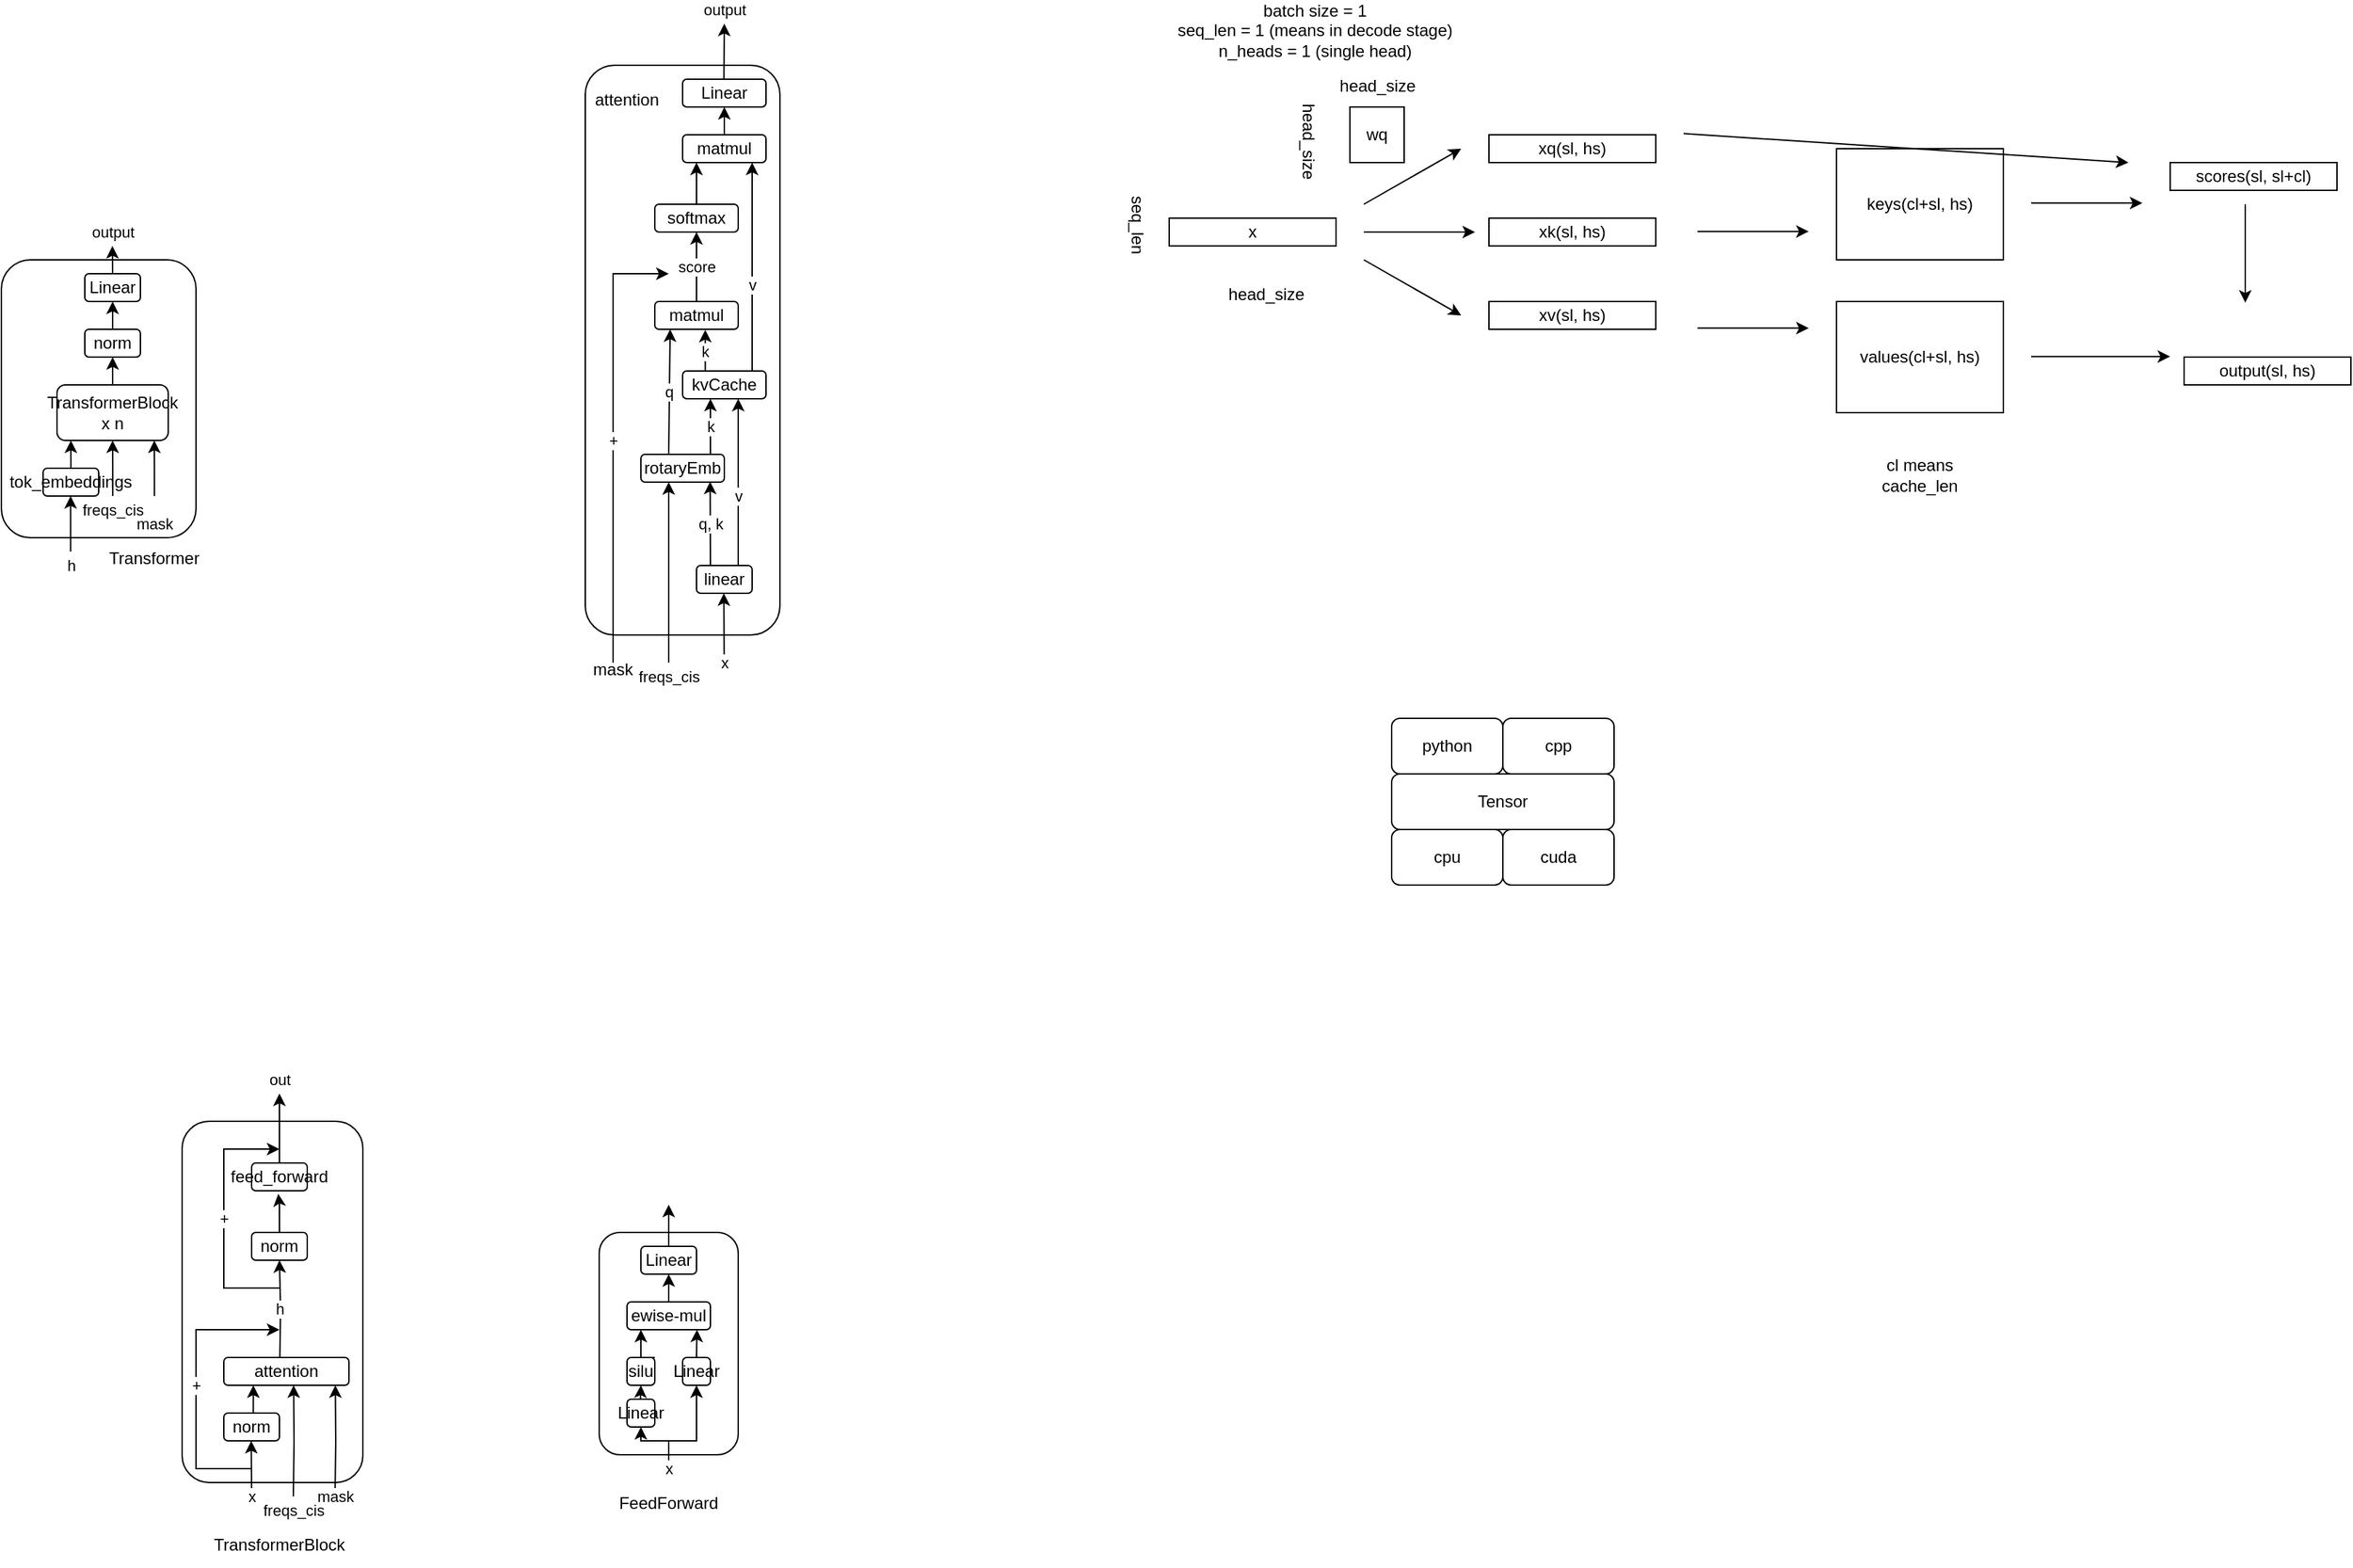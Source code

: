<mxfile version="24.8.3">
  <diagram name="Page-1" id="f--vMnmFEGBGMo8ZGAFD">
    <mxGraphModel dx="1034" dy="554" grid="1" gridSize="10" guides="1" tooltips="1" connect="1" arrows="1" fold="1" page="1" pageScale="1" pageWidth="827" pageHeight="1169" math="0" shadow="0">
      <root>
        <mxCell id="0" />
        <mxCell id="1" parent="0" />
        <mxCell id="bqHvNz_Pqj1NmZ8sPgHQ-62" value="freqs_cis" style="edgeStyle=orthogonalEdgeStyle;rounded=0;orthogonalLoop=1;jettySize=auto;html=1;exitX=0.75;exitY=1;exitDx=0;exitDy=0;entryX=0.75;entryY=1;entryDx=0;entryDy=0;" parent="1" edge="1">
          <mxGeometry x="-1" y="-10" relative="1" as="geometry">
            <mxPoint x="250.21" y="1000" as="targetPoint" />
            <mxPoint x="249.998" y="1080" as="sourcePoint" />
            <mxPoint x="-10" y="10" as="offset" />
          </mxGeometry>
        </mxCell>
        <mxCell id="bqHvNz_Pqj1NmZ8sPgHQ-64" value="h" style="edgeStyle=orthogonalEdgeStyle;rounded=0;orthogonalLoop=1;jettySize=auto;html=1;exitX=0.5;exitY=0;exitDx=0;exitDy=0;" parent="1" edge="1">
          <mxGeometry x="0.008" relative="1" as="geometry">
            <mxPoint x="240" y="910" as="targetPoint" />
            <mxPoint x="240.29" y="980" as="sourcePoint" />
            <mxPoint as="offset" />
          </mxGeometry>
        </mxCell>
        <mxCell id="bqHvNz_Pqj1NmZ8sPgHQ-1" value="attention" style="rounded=1;whiteSpace=wrap;html=1;" parent="1" vertex="1">
          <mxGeometry x="200" y="980" width="90" height="20" as="geometry" />
        </mxCell>
        <mxCell id="bqHvNz_Pqj1NmZ8sPgHQ-2" value="x" style="endArrow=classic;html=1;rounded=0;" parent="1" edge="1">
          <mxGeometry x="-1" width="50" height="50" relative="1" as="geometry">
            <mxPoint x="220" y="1080" as="sourcePoint" />
            <mxPoint x="219.7" y="1040" as="targetPoint" />
            <mxPoint as="offset" />
          </mxGeometry>
        </mxCell>
        <mxCell id="bqHvNz_Pqj1NmZ8sPgHQ-59" style="edgeStyle=orthogonalEdgeStyle;rounded=0;orthogonalLoop=1;jettySize=auto;html=1;exitX=0.5;exitY=0;exitDx=0;exitDy=0;entryX=0.25;entryY=1;entryDx=0;entryDy=0;" parent="1" edge="1">
          <mxGeometry relative="1" as="geometry">
            <mxPoint x="218.74" y="1020" as="sourcePoint" />
            <mxPoint x="221.24" y="1000" as="targetPoint" />
          </mxGeometry>
        </mxCell>
        <mxCell id="bqHvNz_Pqj1NmZ8sPgHQ-14" value="norm" style="rounded=1;whiteSpace=wrap;html=1;" parent="1" vertex="1">
          <mxGeometry x="200" y="1020" width="40" height="20" as="geometry" />
        </mxCell>
        <mxCell id="bqHvNz_Pqj1NmZ8sPgHQ-17" value="" style="rounded=1;whiteSpace=wrap;html=1;fillColor=none;" parent="1" vertex="1">
          <mxGeometry x="460" y="50" width="140" height="410" as="geometry" />
        </mxCell>
        <mxCell id="bqHvNz_Pqj1NmZ8sPgHQ-18" value="attention" style="text;strokeColor=none;align=center;fillColor=none;html=1;verticalAlign=middle;whiteSpace=wrap;rounded=0;" parent="1" vertex="1">
          <mxGeometry x="460" y="60" width="60" height="30" as="geometry" />
        </mxCell>
        <mxCell id="bqHvNz_Pqj1NmZ8sPgHQ-19" value="x" style="edgeStyle=none;orthogonalLoop=1;jettySize=auto;html=1;rounded=0;" parent="1" edge="1">
          <mxGeometry x="-1" width="80" relative="1" as="geometry">
            <mxPoint x="559.9" y="480" as="sourcePoint" />
            <mxPoint x="559.67" y="430" as="targetPoint" />
            <Array as="points" />
            <mxPoint as="offset" />
          </mxGeometry>
        </mxCell>
        <mxCell id="bqHvNz_Pqj1NmZ8sPgHQ-20" value="freqs_cis" style="edgeStyle=none;orthogonalLoop=1;jettySize=auto;html=1;rounded=0;" parent="1" edge="1">
          <mxGeometry x="-1" y="-10" width="80" relative="1" as="geometry">
            <mxPoint x="520" y="480" as="sourcePoint" />
            <mxPoint x="520" y="350" as="targetPoint" />
            <Array as="points" />
            <mxPoint x="-10" y="10" as="offset" />
          </mxGeometry>
        </mxCell>
        <mxCell id="bqHvNz_Pqj1NmZ8sPgHQ-21" value="+" style="edgeStyle=none;orthogonalLoop=1;jettySize=auto;html=1;rounded=0;" parent="1" edge="1">
          <mxGeometry width="80" relative="1" as="geometry">
            <mxPoint x="480" y="480" as="sourcePoint" />
            <mxPoint x="520" y="200" as="targetPoint" />
            <Array as="points">
              <mxPoint x="480" y="340" />
              <mxPoint x="480" y="200" />
            </Array>
            <mxPoint as="offset" />
          </mxGeometry>
        </mxCell>
        <mxCell id="bqHvNz_Pqj1NmZ8sPgHQ-23" value="linear" style="rounded=1;whiteSpace=wrap;html=1;fillColor=none;" parent="1" vertex="1">
          <mxGeometry x="540" y="410" width="40" height="20" as="geometry" />
        </mxCell>
        <mxCell id="bqHvNz_Pqj1NmZ8sPgHQ-28" value="q, k" style="edgeStyle=none;orthogonalLoop=1;jettySize=auto;html=1;rounded=0;entryX=0.83;entryY=0.983;entryDx=0;entryDy=0;entryPerimeter=0;" parent="1" target="bqHvNz_Pqj1NmZ8sPgHQ-30" edge="1">
          <mxGeometry x="0.0" width="80" relative="1" as="geometry">
            <mxPoint x="550" y="410" as="sourcePoint" />
            <mxPoint x="550.28" y="390" as="targetPoint" />
            <Array as="points" />
            <mxPoint as="offset" />
          </mxGeometry>
        </mxCell>
        <mxCell id="bqHvNz_Pqj1NmZ8sPgHQ-29" value="v" style="edgeStyle=none;orthogonalLoop=1;jettySize=auto;html=1;rounded=0;" parent="1" edge="1">
          <mxGeometry x="-0.167" width="80" relative="1" as="geometry">
            <mxPoint x="570" y="410" as="sourcePoint" />
            <mxPoint x="570" y="290" as="targetPoint" />
            <Array as="points" />
            <mxPoint as="offset" />
          </mxGeometry>
        </mxCell>
        <mxCell id="bqHvNz_Pqj1NmZ8sPgHQ-39" value="q" style="edgeStyle=orthogonalEdgeStyle;rounded=0;orthogonalLoop=1;jettySize=auto;html=1;exitX=0.25;exitY=0;exitDx=0;exitDy=0;entryX=0.184;entryY=1.001;entryDx=0;entryDy=0;entryPerimeter=0;" parent="1" target="bqHvNz_Pqj1NmZ8sPgHQ-41" edge="1">
          <mxGeometry relative="1" as="geometry">
            <mxPoint x="520" y="250" as="targetPoint" />
            <mxPoint x="520" y="330" as="sourcePoint" />
          </mxGeometry>
        </mxCell>
        <mxCell id="bqHvNz_Pqj1NmZ8sPgHQ-30" value="rotaryEmb" style="rounded=1;whiteSpace=wrap;html=1;fillColor=none;" parent="1" vertex="1">
          <mxGeometry x="500" y="330" width="60" height="20" as="geometry" />
        </mxCell>
        <mxCell id="bqHvNz_Pqj1NmZ8sPgHQ-36" value="k" style="edgeStyle=none;orthogonalLoop=1;jettySize=auto;html=1;rounded=0;" parent="1" edge="1">
          <mxGeometry width="80" relative="1" as="geometry">
            <mxPoint x="550" y="330" as="sourcePoint" />
            <mxPoint x="550" y="290" as="targetPoint" />
            <Array as="points" />
            <mxPoint as="offset" />
          </mxGeometry>
        </mxCell>
        <mxCell id="bqHvNz_Pqj1NmZ8sPgHQ-40" value="k" style="edgeStyle=orthogonalEdgeStyle;rounded=0;orthogonalLoop=1;jettySize=auto;html=1;exitX=0.25;exitY=0;exitDx=0;exitDy=0;entryX=0.605;entryY=1.018;entryDx=0;entryDy=0;entryPerimeter=0;" parent="1" source="bqHvNz_Pqj1NmZ8sPgHQ-37" target="bqHvNz_Pqj1NmZ8sPgHQ-41" edge="1">
          <mxGeometry relative="1" as="geometry">
            <mxPoint x="545.286" y="250" as="targetPoint" />
          </mxGeometry>
        </mxCell>
        <mxCell id="bqHvNz_Pqj1NmZ8sPgHQ-37" value="kvCache" style="rounded=1;whiteSpace=wrap;html=1;fillColor=none;" parent="1" vertex="1">
          <mxGeometry x="530" y="270" width="60" height="20" as="geometry" />
        </mxCell>
        <mxCell id="bqHvNz_Pqj1NmZ8sPgHQ-42" value="score" style="edgeStyle=orthogonalEdgeStyle;rounded=0;orthogonalLoop=1;jettySize=auto;html=1;exitX=0.5;exitY=0;exitDx=0;exitDy=0;" parent="1" source="bqHvNz_Pqj1NmZ8sPgHQ-41" edge="1">
          <mxGeometry relative="1" as="geometry">
            <mxPoint x="540" y="170" as="targetPoint" />
          </mxGeometry>
        </mxCell>
        <mxCell id="bqHvNz_Pqj1NmZ8sPgHQ-41" value="matmul" style="rounded=1;whiteSpace=wrap;html=1;fillColor=none;" parent="1" vertex="1">
          <mxGeometry x="510" y="220" width="60" height="20" as="geometry" />
        </mxCell>
        <mxCell id="bqHvNz_Pqj1NmZ8sPgHQ-45" style="edgeStyle=orthogonalEdgeStyle;rounded=0;orthogonalLoop=1;jettySize=auto;html=1;exitX=0.5;exitY=0;exitDx=0;exitDy=0;" parent="1" source="bqHvNz_Pqj1NmZ8sPgHQ-43" edge="1">
          <mxGeometry relative="1" as="geometry">
            <mxPoint x="540" y="120" as="targetPoint" />
          </mxGeometry>
        </mxCell>
        <mxCell id="bqHvNz_Pqj1NmZ8sPgHQ-43" value="softmax" style="rounded=1;whiteSpace=wrap;html=1;fillColor=none;" parent="1" vertex="1">
          <mxGeometry x="510" y="150" width="60" height="20" as="geometry" />
        </mxCell>
        <mxCell id="bqHvNz_Pqj1NmZ8sPgHQ-44" value="v" style="edgeStyle=none;orthogonalLoop=1;jettySize=auto;html=1;rounded=0;" parent="1" edge="1">
          <mxGeometry x="-0.167" width="80" relative="1" as="geometry">
            <mxPoint x="580" y="270" as="sourcePoint" />
            <mxPoint x="580" y="120" as="targetPoint" />
            <Array as="points" />
            <mxPoint as="offset" />
          </mxGeometry>
        </mxCell>
        <mxCell id="bqHvNz_Pqj1NmZ8sPgHQ-47" style="edgeStyle=orthogonalEdgeStyle;rounded=0;orthogonalLoop=1;jettySize=auto;html=1;exitX=0.5;exitY=0;exitDx=0;exitDy=0;" parent="1" source="bqHvNz_Pqj1NmZ8sPgHQ-46" edge="1">
          <mxGeometry relative="1" as="geometry">
            <mxPoint x="560" y="80" as="targetPoint" />
          </mxGeometry>
        </mxCell>
        <mxCell id="bqHvNz_Pqj1NmZ8sPgHQ-46" value="matmul" style="rounded=1;whiteSpace=wrap;html=1;fillColor=none;" parent="1" vertex="1">
          <mxGeometry x="530" y="100" width="60" height="20" as="geometry" />
        </mxCell>
        <mxCell id="bqHvNz_Pqj1NmZ8sPgHQ-50" value="Linear" style="rounded=1;whiteSpace=wrap;html=1;fillColor=none;" parent="1" vertex="1">
          <mxGeometry x="530" y="60" width="60" height="20" as="geometry" />
        </mxCell>
        <mxCell id="bqHvNz_Pqj1NmZ8sPgHQ-56" value="output" style="edgeStyle=none;orthogonalLoop=1;jettySize=auto;html=1;rounded=0;" parent="1" edge="1">
          <mxGeometry x="1" y="10" width="80" relative="1" as="geometry">
            <mxPoint x="559.72" y="60" as="sourcePoint" />
            <mxPoint x="560" y="20" as="targetPoint" />
            <Array as="points" />
            <mxPoint x="10" y="-10" as="offset" />
          </mxGeometry>
        </mxCell>
        <mxCell id="bqHvNz_Pqj1NmZ8sPgHQ-63" value="mask" style="edgeStyle=orthogonalEdgeStyle;rounded=0;orthogonalLoop=1;jettySize=auto;html=1;exitX=0.75;exitY=1;exitDx=0;exitDy=0;entryX=0.75;entryY=1;entryDx=0;entryDy=0;" parent="1" edge="1">
          <mxGeometry x="-1" relative="1" as="geometry">
            <mxPoint x="280.21" y="1000" as="targetPoint" />
            <mxPoint x="279.998" y="1080" as="sourcePoint" />
            <mxPoint as="offset" />
          </mxGeometry>
        </mxCell>
        <mxCell id="bqHvNz_Pqj1NmZ8sPgHQ-65" value="+" style="edgeStyle=none;orthogonalLoop=1;jettySize=auto;html=1;rounded=0;" parent="1" edge="1">
          <mxGeometry width="80" relative="1" as="geometry">
            <mxPoint x="220" y="1060" as="sourcePoint" />
            <mxPoint x="240" y="960" as="targetPoint" />
            <Array as="points">
              <mxPoint x="180" y="1060" />
              <mxPoint x="180" y="960" />
            </Array>
          </mxGeometry>
        </mxCell>
        <mxCell id="bqHvNz_Pqj1NmZ8sPgHQ-66" value="norm" style="rounded=1;whiteSpace=wrap;html=1;" parent="1" vertex="1">
          <mxGeometry x="220" y="890" width="40" height="20" as="geometry" />
        </mxCell>
        <mxCell id="bqHvNz_Pqj1NmZ8sPgHQ-69" value="out" style="edgeStyle=orthogonalEdgeStyle;rounded=0;orthogonalLoop=1;jettySize=auto;html=1;exitX=0.5;exitY=0;exitDx=0;exitDy=0;" parent="1" source="bqHvNz_Pqj1NmZ8sPgHQ-67" edge="1">
          <mxGeometry x="1" y="10" relative="1" as="geometry">
            <mxPoint x="240" y="790" as="targetPoint" />
            <mxPoint x="10" y="-10" as="offset" />
          </mxGeometry>
        </mxCell>
        <mxCell id="bqHvNz_Pqj1NmZ8sPgHQ-67" value="feed_forward" style="rounded=1;whiteSpace=wrap;html=1;" parent="1" vertex="1">
          <mxGeometry x="220" y="840" width="40" height="20" as="geometry" />
        </mxCell>
        <mxCell id="bqHvNz_Pqj1NmZ8sPgHQ-68" style="edgeStyle=orthogonalEdgeStyle;rounded=0;orthogonalLoop=1;jettySize=auto;html=1;entryX=0.479;entryY=1.112;entryDx=0;entryDy=0;entryPerimeter=0;" parent="1" source="bqHvNz_Pqj1NmZ8sPgHQ-66" target="bqHvNz_Pqj1NmZ8sPgHQ-67" edge="1">
          <mxGeometry relative="1" as="geometry">
            <Array as="points">
              <mxPoint x="240" y="870" />
              <mxPoint x="239" y="870" />
            </Array>
          </mxGeometry>
        </mxCell>
        <mxCell id="bqHvNz_Pqj1NmZ8sPgHQ-70" value="+" style="edgeStyle=none;orthogonalLoop=1;jettySize=auto;html=1;rounded=0;" parent="1" edge="1">
          <mxGeometry width="80" relative="1" as="geometry">
            <mxPoint x="240" y="930" as="sourcePoint" />
            <mxPoint x="240" y="830" as="targetPoint" />
            <Array as="points">
              <mxPoint x="200" y="930" />
              <mxPoint x="200" y="830" />
            </Array>
          </mxGeometry>
        </mxCell>
        <mxCell id="vXNxudbCB4APxrrQ3O3K-1" value="mask" style="text;strokeColor=none;align=center;fillColor=none;html=1;verticalAlign=middle;whiteSpace=wrap;rounded=0;" parent="1" vertex="1">
          <mxGeometry x="450" y="470" width="60" height="30" as="geometry" />
        </mxCell>
        <mxCell id="vXNxudbCB4APxrrQ3O3K-2" value="" style="rounded=1;whiteSpace=wrap;html=1;fillColor=none;" parent="1" vertex="1">
          <mxGeometry x="170" y="810" width="130" height="260" as="geometry" />
        </mxCell>
        <mxCell id="vXNxudbCB4APxrrQ3O3K-4" value="TransformerBlock" style="text;strokeColor=none;align=center;fillColor=none;html=1;verticalAlign=middle;whiteSpace=wrap;rounded=0;" parent="1" vertex="1">
          <mxGeometry x="210" y="1100" width="60" height="30" as="geometry" />
        </mxCell>
        <mxCell id="vXNxudbCB4APxrrQ3O3K-10" style="edgeStyle=orthogonalEdgeStyle;rounded=0;orthogonalLoop=1;jettySize=auto;html=1;exitX=0.5;exitY=0;exitDx=0;exitDy=0;" parent="1" edge="1">
          <mxGeometry relative="1" as="geometry">
            <mxPoint x="500" y="960" as="targetPoint" />
            <mxPoint x="510" y="980" as="sourcePoint" />
          </mxGeometry>
        </mxCell>
        <mxCell id="vXNxudbCB4APxrrQ3O3K-5" value="silu" style="rounded=1;whiteSpace=wrap;html=1;" parent="1" vertex="1">
          <mxGeometry x="490" y="980" width="20" height="20" as="geometry" />
        </mxCell>
        <mxCell id="vXNxudbCB4APxrrQ3O3K-6" value="x" style="endArrow=classic;html=1;rounded=0;entryX=0.5;entryY=1;entryDx=0;entryDy=0;" parent="1" edge="1">
          <mxGeometry x="-1" width="50" height="50" relative="1" as="geometry">
            <mxPoint x="520" y="1060" as="sourcePoint" />
            <mxPoint x="540" y="1000" as="targetPoint" />
            <Array as="points">
              <mxPoint x="520" y="1040" />
              <mxPoint x="540" y="1040" />
            </Array>
            <mxPoint as="offset" />
          </mxGeometry>
        </mxCell>
        <mxCell id="vXNxudbCB4APxrrQ3O3K-11" style="edgeStyle=orthogonalEdgeStyle;rounded=0;orthogonalLoop=1;jettySize=auto;html=1;exitX=0.5;exitY=0;exitDx=0;exitDy=0;" parent="1" source="vXNxudbCB4APxrrQ3O3K-7" edge="1">
          <mxGeometry relative="1" as="geometry">
            <mxPoint x="540.333" y="960" as="targetPoint" />
            <mxPoint x="530" y="980" as="sourcePoint" />
          </mxGeometry>
        </mxCell>
        <mxCell id="vXNxudbCB4APxrrQ3O3K-7" value="Linear" style="rounded=1;whiteSpace=wrap;html=1;" parent="1" vertex="1">
          <mxGeometry x="530" y="980" width="20" height="20" as="geometry" />
        </mxCell>
        <mxCell id="vXNxudbCB4APxrrQ3O3K-9" value="" style="endArrow=classic;html=1;rounded=0;" parent="1" edge="1">
          <mxGeometry width="50" height="50" relative="1" as="geometry">
            <mxPoint x="530" y="1040" as="sourcePoint" />
            <mxPoint x="500" y="1030" as="targetPoint" />
            <Array as="points">
              <mxPoint x="500" y="1040" />
            </Array>
          </mxGeometry>
        </mxCell>
        <mxCell id="vXNxudbCB4APxrrQ3O3K-13" style="edgeStyle=orthogonalEdgeStyle;rounded=0;orthogonalLoop=1;jettySize=auto;html=1;" parent="1" source="vXNxudbCB4APxrrQ3O3K-12" edge="1">
          <mxGeometry relative="1" as="geometry">
            <mxPoint x="520" y="920" as="targetPoint" />
          </mxGeometry>
        </mxCell>
        <mxCell id="vXNxudbCB4APxrrQ3O3K-12" value="ewise-mul" style="rounded=1;whiteSpace=wrap;html=1;" parent="1" vertex="1">
          <mxGeometry x="490" y="940" width="60" height="20" as="geometry" />
        </mxCell>
        <mxCell id="vXNxudbCB4APxrrQ3O3K-18" style="edgeStyle=orthogonalEdgeStyle;rounded=0;orthogonalLoop=1;jettySize=auto;html=1;exitX=0.5;exitY=0;exitDx=0;exitDy=0;" parent="1" source="vXNxudbCB4APxrrQ3O3K-14" edge="1">
          <mxGeometry relative="1" as="geometry">
            <mxPoint x="520" y="870" as="targetPoint" />
          </mxGeometry>
        </mxCell>
        <mxCell id="vXNxudbCB4APxrrQ3O3K-14" value="Linear" style="rounded=1;whiteSpace=wrap;html=1;" parent="1" vertex="1">
          <mxGeometry x="500" y="900" width="40" height="20" as="geometry" />
        </mxCell>
        <mxCell id="vXNxudbCB4APxrrQ3O3K-19" value="" style="rounded=1;whiteSpace=wrap;html=1;fillColor=none;" parent="1" vertex="1">
          <mxGeometry x="470" y="890" width="100" height="160" as="geometry" />
        </mxCell>
        <mxCell id="vXNxudbCB4APxrrQ3O3K-20" value="FeedForward" style="text;strokeColor=none;align=center;fillColor=none;html=1;verticalAlign=middle;whiteSpace=wrap;rounded=0;" parent="1" vertex="1">
          <mxGeometry x="490" y="1070" width="60" height="30" as="geometry" />
        </mxCell>
        <mxCell id="vXNxudbCB4APxrrQ3O3K-23" style="edgeStyle=orthogonalEdgeStyle;rounded=0;orthogonalLoop=1;jettySize=auto;html=1;exitX=0.5;exitY=0;exitDx=0;exitDy=0;" parent="1" source="vXNxudbCB4APxrrQ3O3K-21" edge="1">
          <mxGeometry relative="1" as="geometry">
            <mxPoint x="120" y="260" as="targetPoint" />
          </mxGeometry>
        </mxCell>
        <mxCell id="vXNxudbCB4APxrrQ3O3K-26" value="freqs_cis" style="edgeStyle=orthogonalEdgeStyle;rounded=0;orthogonalLoop=1;jettySize=auto;html=1;exitX=0.5;exitY=1;exitDx=0;exitDy=0;entryX=0.5;entryY=1;entryDx=0;entryDy=0;" parent="1" target="vXNxudbCB4APxrrQ3O3K-21" edge="1">
          <mxGeometry x="-1" y="10" relative="1" as="geometry">
            <mxPoint x="120.111" y="360" as="sourcePoint" />
            <Array as="points">
              <mxPoint x="120" y="340" />
            </Array>
            <mxPoint x="10" y="10" as="offset" />
          </mxGeometry>
        </mxCell>
        <mxCell id="vXNxudbCB4APxrrQ3O3K-27" value="mask" style="edgeStyle=orthogonalEdgeStyle;rounded=0;orthogonalLoop=1;jettySize=auto;html=1;exitX=0.75;exitY=1;exitDx=0;exitDy=0;entryX=0.75;entryY=1;entryDx=0;entryDy=0;" parent="1" edge="1">
          <mxGeometry x="-1" y="20" relative="1" as="geometry">
            <mxPoint x="150" y="320" as="targetPoint" />
            <mxPoint x="150.111" y="360" as="sourcePoint" />
            <Array as="points">
              <mxPoint x="150" y="340" />
            </Array>
            <mxPoint x="20" y="20" as="offset" />
          </mxGeometry>
        </mxCell>
        <mxCell id="vXNxudbCB4APxrrQ3O3K-21" value="TransformerBlock x n" style="rounded=1;whiteSpace=wrap;html=1;" parent="1" vertex="1">
          <mxGeometry x="80" y="280" width="80" height="40" as="geometry" />
        </mxCell>
        <mxCell id="vXNxudbCB4APxrrQ3O3K-22" value="h" style="endArrow=classic;html=1;rounded=0;" parent="1" edge="1">
          <mxGeometry x="-1" y="-10" width="50" height="50" relative="1" as="geometry">
            <mxPoint x="89.78" y="400" as="sourcePoint" />
            <mxPoint x="89.78" y="360" as="targetPoint" />
            <mxPoint x="-10" y="10" as="offset" />
          </mxGeometry>
        </mxCell>
        <mxCell id="vXNxudbCB4APxrrQ3O3K-25" style="edgeStyle=orthogonalEdgeStyle;rounded=0;orthogonalLoop=1;jettySize=auto;html=1;entryX=0.5;entryY=1;entryDx=0;entryDy=0;" parent="1" edge="1">
          <mxGeometry relative="1" as="geometry">
            <mxPoint x="90" y="340" as="sourcePoint" />
            <mxPoint x="90" y="320" as="targetPoint" />
          </mxGeometry>
        </mxCell>
        <mxCell id="vXNxudbCB4APxrrQ3O3K-24" value="tok_embeddings" style="rounded=1;whiteSpace=wrap;html=1;" parent="1" vertex="1">
          <mxGeometry x="70" y="340" width="40" height="20" as="geometry" />
        </mxCell>
        <mxCell id="vXNxudbCB4APxrrQ3O3K-28" value="norm" style="rounded=1;whiteSpace=wrap;html=1;" parent="1" vertex="1">
          <mxGeometry x="100" y="240" width="40" height="20" as="geometry" />
        </mxCell>
        <mxCell id="vXNxudbCB4APxrrQ3O3K-31" style="edgeStyle=orthogonalEdgeStyle;rounded=0;orthogonalLoop=1;jettySize=auto;html=1;exitX=0.5;exitY=0;exitDx=0;exitDy=0;" parent="1" edge="1">
          <mxGeometry relative="1" as="geometry">
            <mxPoint x="120" y="220" as="targetPoint" />
            <mxPoint x="120" y="240" as="sourcePoint" />
          </mxGeometry>
        </mxCell>
        <mxCell id="vXNxudbCB4APxrrQ3O3K-33" value="output" style="edgeStyle=orthogonalEdgeStyle;rounded=0;orthogonalLoop=1;jettySize=auto;html=1;exitX=0.5;exitY=0;exitDx=0;exitDy=0;" parent="1" source="vXNxudbCB4APxrrQ3O3K-32" edge="1">
          <mxGeometry x="1" y="-10" relative="1" as="geometry">
            <mxPoint x="119.852" y="180.0" as="targetPoint" />
            <mxPoint x="-10" y="-10" as="offset" />
          </mxGeometry>
        </mxCell>
        <mxCell id="vXNxudbCB4APxrrQ3O3K-32" value="Linear" style="rounded=1;whiteSpace=wrap;html=1;" parent="1" vertex="1">
          <mxGeometry x="100" y="200" width="40" height="20" as="geometry" />
        </mxCell>
        <mxCell id="vXNxudbCB4APxrrQ3O3K-34" value="" style="rounded=1;whiteSpace=wrap;html=1;fillColor=none;" parent="1" vertex="1">
          <mxGeometry x="40" y="190" width="140" height="200" as="geometry" />
        </mxCell>
        <mxCell id="vXNxudbCB4APxrrQ3O3K-35" value="Transformer" style="text;strokeColor=none;align=center;fillColor=none;html=1;verticalAlign=middle;whiteSpace=wrap;rounded=0;" parent="1" vertex="1">
          <mxGeometry x="120" y="390" width="60" height="30" as="geometry" />
        </mxCell>
        <mxCell id="dDZVXm-7OVCvuXpa9Si1-1" value="Linear" style="rounded=1;whiteSpace=wrap;html=1;" parent="1" vertex="1">
          <mxGeometry x="490" y="1010" width="20" height="20" as="geometry" />
        </mxCell>
        <mxCell id="dDZVXm-7OVCvuXpa9Si1-2" style="edgeStyle=orthogonalEdgeStyle;rounded=0;orthogonalLoop=1;jettySize=auto;html=1;exitX=0.5;exitY=0;exitDx=0;exitDy=0;" parent="1" edge="1">
          <mxGeometry relative="1" as="geometry">
            <mxPoint x="500" y="1000" as="targetPoint" />
            <mxPoint x="499.67" y="1010" as="sourcePoint" />
          </mxGeometry>
        </mxCell>
        <mxCell id="hvlCIOjZIQHQILZMIIRg-1" value="x" style="rounded=0;whiteSpace=wrap;html=1;" parent="1" vertex="1">
          <mxGeometry x="880" y="160" width="120" height="20" as="geometry" />
        </mxCell>
        <mxCell id="hvlCIOjZIQHQILZMIIRg-2" value="batch size = 1&lt;br&gt;seq_len = 1 (means in decode stage)&lt;br&gt;n_heads = 1 (single head)" style="text;strokeColor=none;align=center;fillColor=none;html=1;verticalAlign=middle;whiteSpace=wrap;rounded=0;" parent="1" vertex="1">
          <mxGeometry x="880" y="10" width="210" height="30" as="geometry" />
        </mxCell>
        <mxCell id="hvlCIOjZIQHQILZMIIRg-3" value="head_size" style="text;strokeColor=none;align=center;fillColor=none;html=1;verticalAlign=middle;whiteSpace=wrap;rounded=0;" parent="1" vertex="1">
          <mxGeometry x="920" y="200" width="60" height="30" as="geometry" />
        </mxCell>
        <mxCell id="hvlCIOjZIQHQILZMIIRg-4" value="seq_len" style="text;strokeColor=none;align=center;fillColor=none;html=1;verticalAlign=middle;whiteSpace=wrap;rounded=0;rotation=90;" parent="1" vertex="1">
          <mxGeometry x="827" y="150" width="60" height="30" as="geometry" />
        </mxCell>
        <mxCell id="hvlCIOjZIQHQILZMIIRg-6" value="" style="edgeStyle=none;orthogonalLoop=1;jettySize=auto;html=1;rounded=0;" parent="1" edge="1">
          <mxGeometry width="80" relative="1" as="geometry">
            <mxPoint x="1020" y="150" as="sourcePoint" />
            <mxPoint x="1090" y="110" as="targetPoint" />
            <Array as="points" />
          </mxGeometry>
        </mxCell>
        <mxCell id="hvlCIOjZIQHQILZMIIRg-7" value="" style="edgeStyle=none;orthogonalLoop=1;jettySize=auto;html=1;rounded=0;" parent="1" edge="1">
          <mxGeometry width="80" relative="1" as="geometry">
            <mxPoint x="1020" y="170" as="sourcePoint" />
            <mxPoint x="1100" y="170" as="targetPoint" />
            <Array as="points" />
          </mxGeometry>
        </mxCell>
        <mxCell id="hvlCIOjZIQHQILZMIIRg-8" value="" style="edgeStyle=none;orthogonalLoop=1;jettySize=auto;html=1;rounded=0;" parent="1" edge="1">
          <mxGeometry width="80" relative="1" as="geometry">
            <mxPoint x="1020" y="190" as="sourcePoint" />
            <mxPoint x="1090" y="230" as="targetPoint" />
            <Array as="points" />
          </mxGeometry>
        </mxCell>
        <mxCell id="hvlCIOjZIQHQILZMIIRg-9" value="wq" style="rounded=0;whiteSpace=wrap;html=1;" parent="1" vertex="1">
          <mxGeometry x="1010" y="80" width="39" height="40" as="geometry" />
        </mxCell>
        <mxCell id="hvlCIOjZIQHQILZMIIRg-10" value="head_size" style="text;strokeColor=none;align=center;fillColor=none;html=1;verticalAlign=middle;whiteSpace=wrap;rounded=0;" parent="1" vertex="1">
          <mxGeometry x="1000" y="50" width="60" height="30" as="geometry" />
        </mxCell>
        <mxCell id="hvlCIOjZIQHQILZMIIRg-11" value="head_size" style="text;strokeColor=none;align=center;fillColor=none;html=1;verticalAlign=middle;whiteSpace=wrap;rounded=0;rotation=90;" parent="1" vertex="1">
          <mxGeometry x="950" y="90" width="60" height="30" as="geometry" />
        </mxCell>
        <mxCell id="hvlCIOjZIQHQILZMIIRg-12" value="xq(sl, hs)" style="rounded=0;whiteSpace=wrap;html=1;" parent="1" vertex="1">
          <mxGeometry x="1110" y="100" width="120" height="20" as="geometry" />
        </mxCell>
        <mxCell id="hvlCIOjZIQHQILZMIIRg-14" value="xk(sl, hs)" style="rounded=0;whiteSpace=wrap;html=1;" parent="1" vertex="1">
          <mxGeometry x="1110" y="160" width="120" height="20" as="geometry" />
        </mxCell>
        <mxCell id="hvlCIOjZIQHQILZMIIRg-15" value="xv(sl, hs)" style="rounded=0;whiteSpace=wrap;html=1;" parent="1" vertex="1">
          <mxGeometry x="1110" y="220" width="120" height="20" as="geometry" />
        </mxCell>
        <mxCell id="hvlCIOjZIQHQILZMIIRg-16" value="" style="edgeStyle=none;orthogonalLoop=1;jettySize=auto;html=1;rounded=0;" parent="1" edge="1">
          <mxGeometry width="80" relative="1" as="geometry">
            <mxPoint x="1260" y="169.58" as="sourcePoint" />
            <mxPoint x="1340" y="169.58" as="targetPoint" />
            <Array as="points" />
          </mxGeometry>
        </mxCell>
        <mxCell id="hvlCIOjZIQHQILZMIIRg-17" value="keys(cl+sl, hs)" style="rounded=0;whiteSpace=wrap;html=1;" parent="1" vertex="1">
          <mxGeometry x="1360" y="110" width="120" height="80" as="geometry" />
        </mxCell>
        <mxCell id="hvlCIOjZIQHQILZMIIRg-18" value="" style="edgeStyle=none;orthogonalLoop=1;jettySize=auto;html=1;rounded=0;" parent="1" edge="1">
          <mxGeometry width="80" relative="1" as="geometry">
            <mxPoint x="1260" y="239.17" as="sourcePoint" />
            <mxPoint x="1340" y="239.17" as="targetPoint" />
            <Array as="points" />
          </mxGeometry>
        </mxCell>
        <mxCell id="hvlCIOjZIQHQILZMIIRg-25" style="edgeStyle=orthogonalEdgeStyle;rounded=0;orthogonalLoop=1;jettySize=auto;html=1;" parent="1" edge="1">
          <mxGeometry relative="1" as="geometry">
            <mxPoint x="1600" y="259.58" as="targetPoint" />
            <mxPoint x="1500" y="259.58" as="sourcePoint" />
          </mxGeometry>
        </mxCell>
        <mxCell id="hvlCIOjZIQHQILZMIIRg-19" value="values(cl+sl, hs)" style="rounded=0;whiteSpace=wrap;html=1;" parent="1" vertex="1">
          <mxGeometry x="1360" y="220" width="120" height="80" as="geometry" />
        </mxCell>
        <mxCell id="hvlCIOjZIQHQILZMIIRg-20" value="cl means cache_len" style="text;strokeColor=none;align=center;fillColor=none;html=1;verticalAlign=middle;whiteSpace=wrap;rounded=0;" parent="1" vertex="1">
          <mxGeometry x="1390" y="330" width="60" height="30" as="geometry" />
        </mxCell>
        <mxCell id="hvlCIOjZIQHQILZMIIRg-21" value="" style="edgeStyle=none;orthogonalLoop=1;jettySize=auto;html=1;rounded=0;" parent="1" edge="1">
          <mxGeometry width="80" relative="1" as="geometry">
            <mxPoint x="1500" y="149.17" as="sourcePoint" />
            <mxPoint x="1580" y="149.17" as="targetPoint" />
            <Array as="points" />
          </mxGeometry>
        </mxCell>
        <mxCell id="hvlCIOjZIQHQILZMIIRg-22" value="" style="edgeStyle=none;orthogonalLoop=1;jettySize=auto;html=1;rounded=0;" parent="1" edge="1">
          <mxGeometry width="80" relative="1" as="geometry">
            <mxPoint x="1250" y="99.17" as="sourcePoint" />
            <mxPoint x="1570" y="120" as="targetPoint" />
            <Array as="points" />
          </mxGeometry>
        </mxCell>
        <mxCell id="hvlCIOjZIQHQILZMIIRg-23" value="scores(sl, sl+cl)" style="rounded=0;whiteSpace=wrap;html=1;" parent="1" vertex="1">
          <mxGeometry x="1600" y="120" width="120" height="20" as="geometry" />
        </mxCell>
        <mxCell id="hvlCIOjZIQHQILZMIIRg-24" value="" style="edgeStyle=none;orthogonalLoop=1;jettySize=auto;html=1;rounded=0;" parent="1" edge="1">
          <mxGeometry width="80" relative="1" as="geometry">
            <mxPoint x="1654" y="150.0" as="sourcePoint" />
            <mxPoint x="1654" y="220.83" as="targetPoint" />
            <Array as="points" />
          </mxGeometry>
        </mxCell>
        <mxCell id="hvlCIOjZIQHQILZMIIRg-26" value="output(sl, hs)" style="rounded=0;whiteSpace=wrap;html=1;" parent="1" vertex="1">
          <mxGeometry x="1610" y="260" width="120" height="20" as="geometry" />
        </mxCell>
        <mxCell id="CfaBy7cCt9cU-aJPgbGd-1" value="Tensor" style="rounded=1;whiteSpace=wrap;html=1;" vertex="1" parent="1">
          <mxGeometry x="1040" y="560" width="160" height="40" as="geometry" />
        </mxCell>
        <mxCell id="CfaBy7cCt9cU-aJPgbGd-2" value="cpu" style="rounded=1;whiteSpace=wrap;html=1;" vertex="1" parent="1">
          <mxGeometry x="1040" y="600" width="80" height="40" as="geometry" />
        </mxCell>
        <mxCell id="CfaBy7cCt9cU-aJPgbGd-3" value="cuda" style="rounded=1;whiteSpace=wrap;html=1;" vertex="1" parent="1">
          <mxGeometry x="1120" y="600" width="80" height="40" as="geometry" />
        </mxCell>
        <mxCell id="CfaBy7cCt9cU-aJPgbGd-4" value="python" style="rounded=1;whiteSpace=wrap;html=1;" vertex="1" parent="1">
          <mxGeometry x="1040" y="520" width="80" height="40" as="geometry" />
        </mxCell>
        <mxCell id="CfaBy7cCt9cU-aJPgbGd-5" value="cpp" style="rounded=1;whiteSpace=wrap;html=1;" vertex="1" parent="1">
          <mxGeometry x="1120" y="520" width="80" height="40" as="geometry" />
        </mxCell>
      </root>
    </mxGraphModel>
  </diagram>
</mxfile>
